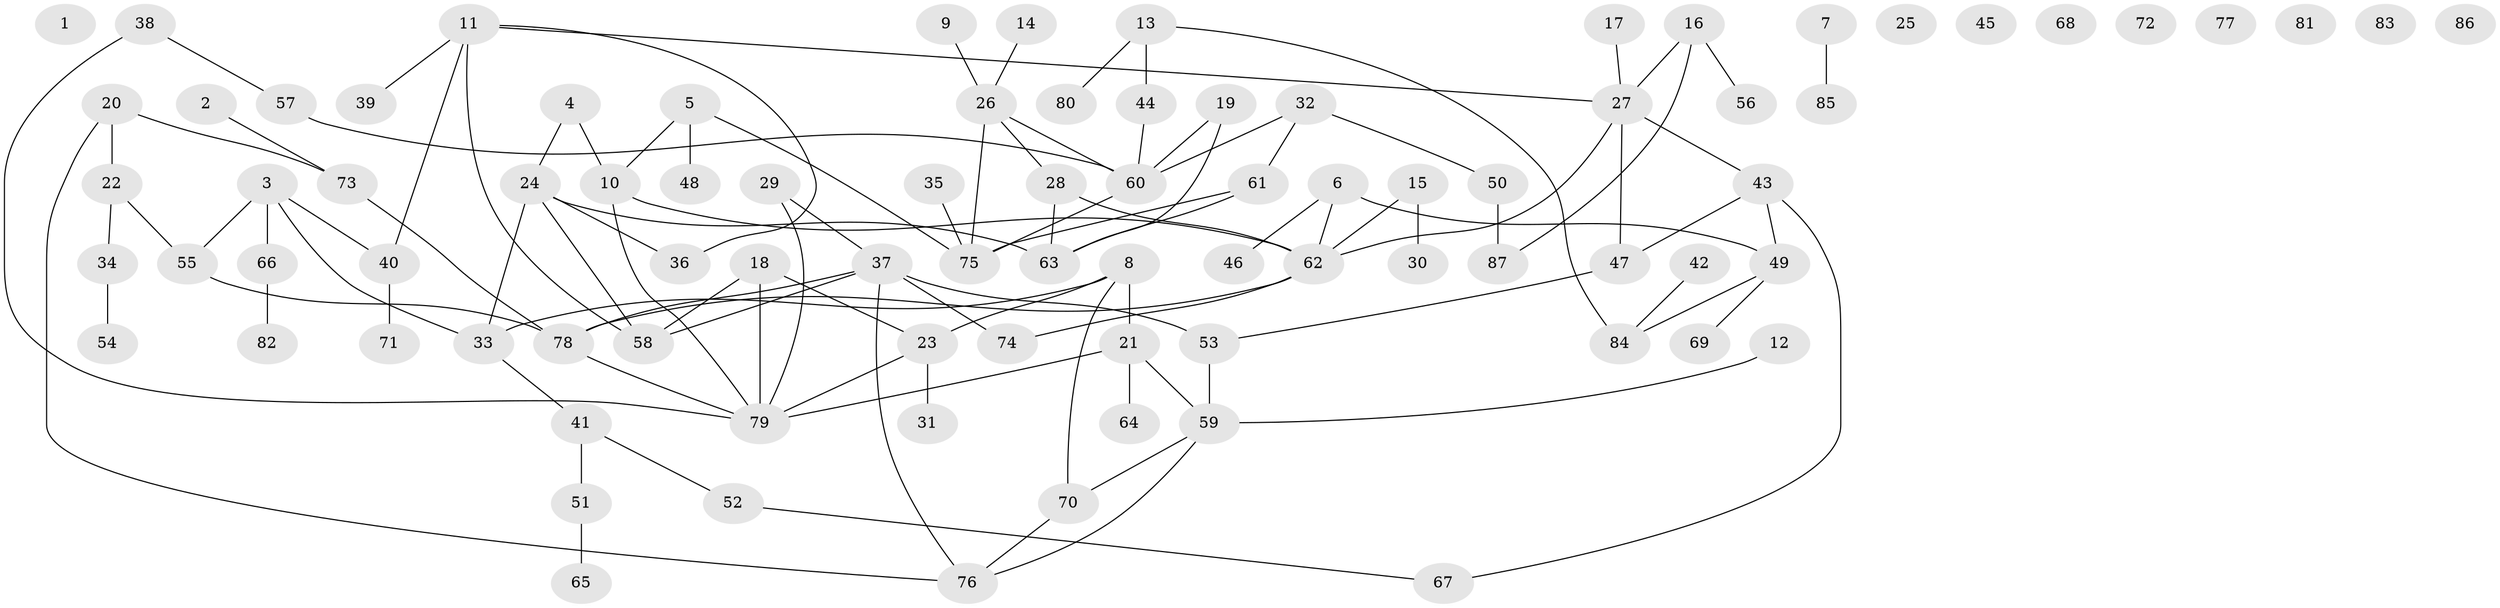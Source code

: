 // Generated by graph-tools (version 1.1) at 2025/25/03/09/25 03:25:19]
// undirected, 87 vertices, 107 edges
graph export_dot {
graph [start="1"]
  node [color=gray90,style=filled];
  1;
  2;
  3;
  4;
  5;
  6;
  7;
  8;
  9;
  10;
  11;
  12;
  13;
  14;
  15;
  16;
  17;
  18;
  19;
  20;
  21;
  22;
  23;
  24;
  25;
  26;
  27;
  28;
  29;
  30;
  31;
  32;
  33;
  34;
  35;
  36;
  37;
  38;
  39;
  40;
  41;
  42;
  43;
  44;
  45;
  46;
  47;
  48;
  49;
  50;
  51;
  52;
  53;
  54;
  55;
  56;
  57;
  58;
  59;
  60;
  61;
  62;
  63;
  64;
  65;
  66;
  67;
  68;
  69;
  70;
  71;
  72;
  73;
  74;
  75;
  76;
  77;
  78;
  79;
  80;
  81;
  82;
  83;
  84;
  85;
  86;
  87;
  2 -- 73;
  3 -- 33;
  3 -- 40;
  3 -- 55;
  3 -- 66;
  4 -- 10;
  4 -- 24;
  5 -- 10;
  5 -- 48;
  5 -- 75;
  6 -- 46;
  6 -- 49;
  6 -- 62;
  7 -- 85;
  8 -- 21;
  8 -- 23;
  8 -- 33;
  8 -- 70;
  9 -- 26;
  10 -- 62;
  10 -- 79;
  11 -- 27;
  11 -- 36;
  11 -- 39;
  11 -- 40;
  11 -- 58;
  12 -- 59;
  13 -- 44;
  13 -- 80;
  13 -- 84;
  14 -- 26;
  15 -- 30;
  15 -- 62;
  16 -- 27;
  16 -- 56;
  16 -- 87;
  17 -- 27;
  18 -- 23;
  18 -- 58;
  18 -- 79;
  19 -- 60;
  19 -- 63;
  20 -- 22;
  20 -- 73;
  20 -- 76;
  21 -- 59;
  21 -- 64;
  21 -- 79;
  22 -- 34;
  22 -- 55;
  23 -- 31;
  23 -- 79;
  24 -- 33;
  24 -- 36;
  24 -- 58;
  24 -- 63;
  26 -- 28;
  26 -- 60;
  26 -- 75;
  27 -- 43;
  27 -- 47;
  27 -- 62;
  28 -- 62;
  28 -- 63;
  29 -- 37;
  29 -- 79;
  32 -- 50;
  32 -- 60;
  32 -- 61;
  33 -- 41;
  34 -- 54;
  35 -- 75;
  37 -- 53;
  37 -- 58;
  37 -- 74;
  37 -- 76;
  37 -- 78;
  38 -- 57;
  38 -- 79;
  40 -- 71;
  41 -- 51;
  41 -- 52;
  42 -- 84;
  43 -- 47;
  43 -- 49;
  43 -- 67;
  44 -- 60;
  47 -- 53;
  49 -- 69;
  49 -- 84;
  50 -- 87;
  51 -- 65;
  52 -- 67;
  53 -- 59;
  55 -- 78;
  57 -- 60;
  59 -- 70;
  59 -- 76;
  60 -- 75;
  61 -- 63;
  61 -- 75;
  62 -- 74;
  62 -- 78;
  66 -- 82;
  70 -- 76;
  73 -- 78;
  78 -- 79;
}
